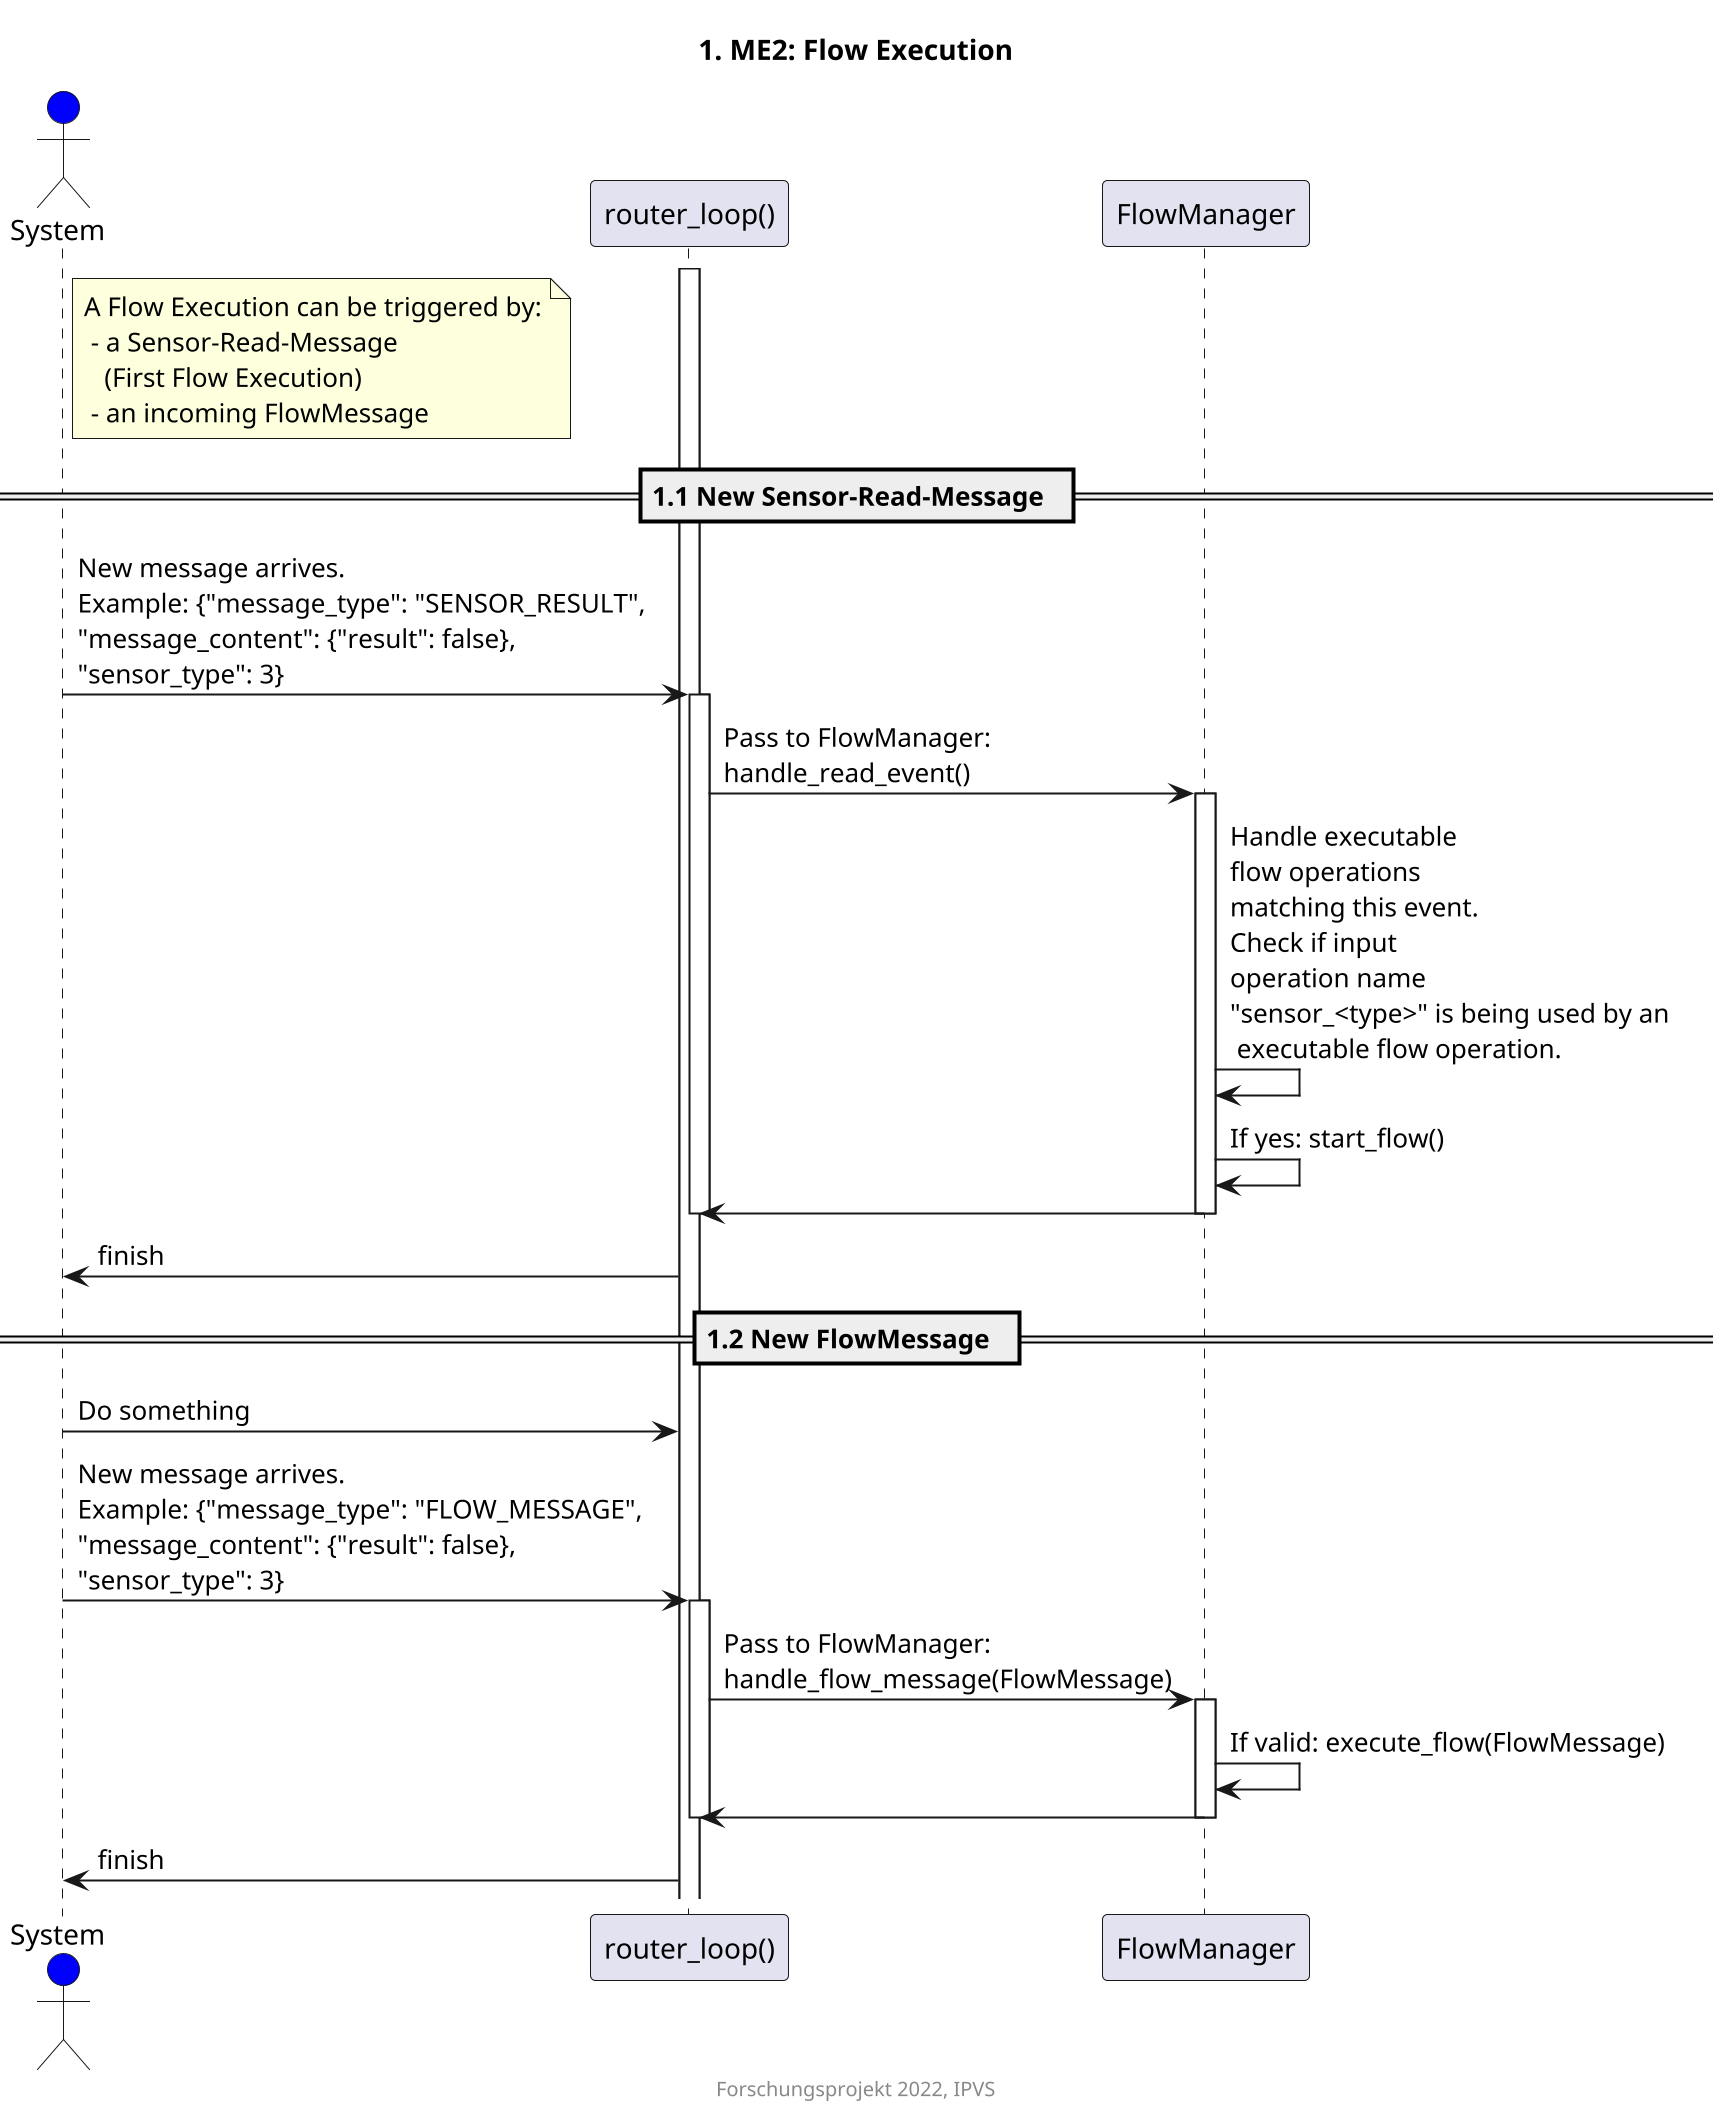 @startuml

' this is a comment
' read here for syntax: https://plantuml.com/sequence-diagram

title 1. ME2: Flow Execution
footer Forschungsprojekt 2022, IPVS
scale 2


actor System #blue
note right System: A Flow Execution can be triggered by:\n - a Sensor-Read-Message\n   (First Flow Execution)\n - an incoming FlowMessage

participant "router_loop()" as RL
participant "FlowManager" as FM
== 1.1 New Sensor-Read-Message  ==
activate RL


System -> RL: New message arrives.\nExample: {"message_type": "SENSOR_RESULT",\n"message_content": {"result": false},\n"sensor_type": 3}
activate RL
RL -> FM: Pass to FlowManager:\nhandle_read_event()
activate FM
FM -> FM: Handle executable\nflow operations\nmatching this event.\nCheck if input\noperation name\n"sensor_<type>" is being used by an\n executable flow operation.
FM -> FM: If yes: start_flow()
FM -> RL
deactivate FM
deactivate RL
RL -> System: finish

== 1.2 New FlowMessage  ==

System -> RL: Do something
System -> RL: New message arrives.\nExample: {"message_type": "FLOW_MESSAGE",\n"message_content": {"result": false},\n"sensor_type": 3}
activate RL
RL -> FM: Pass to FlowManager:\nhandle_flow_message(FlowMessage)
activate FM
FM -> FM: If valid: execute_flow(FlowMessage)
FM -> RL:
deactivate FM
deactivate RL
RL -> System: finish


@enduml
